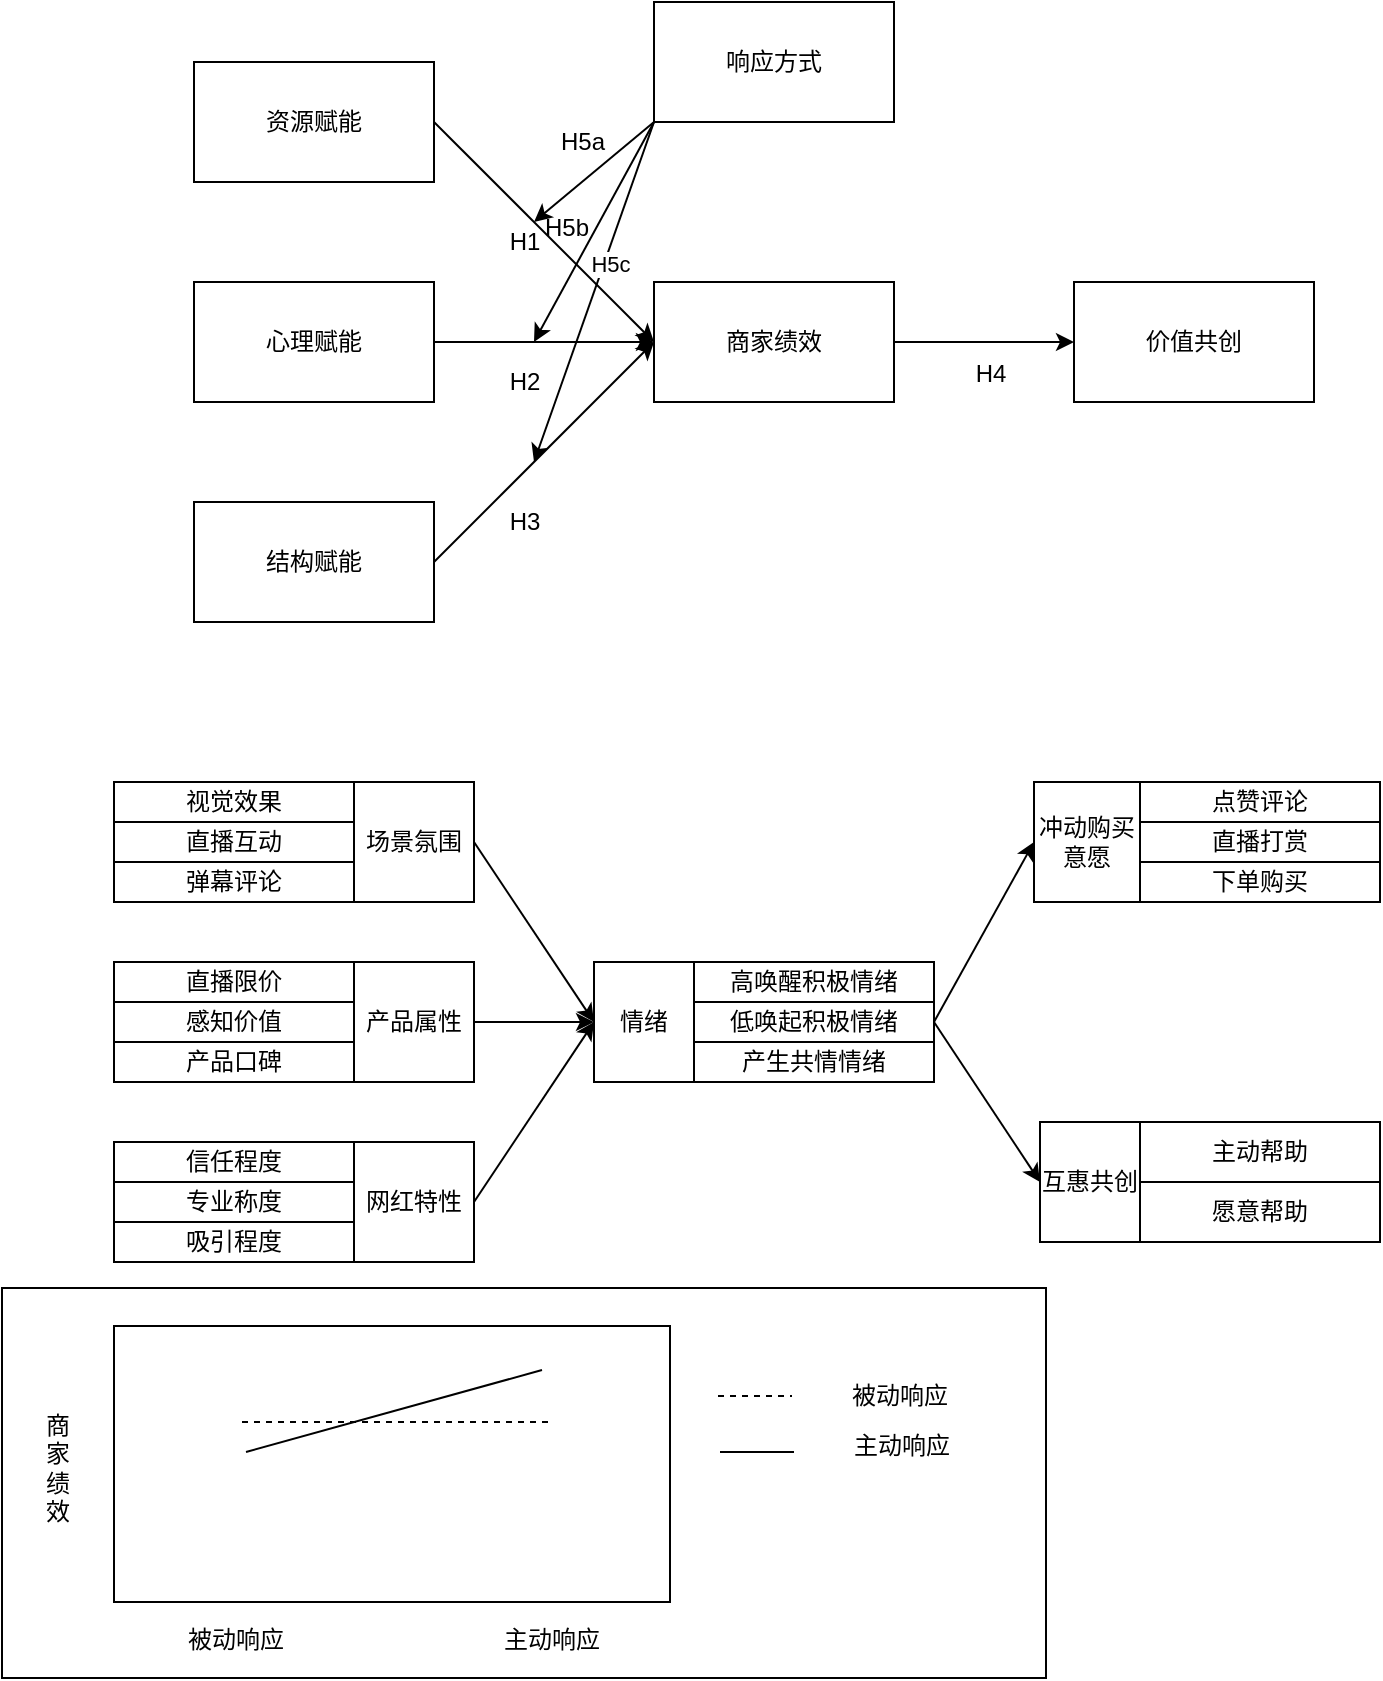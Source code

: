 <mxfile version="13.0.9" type="github">
  <diagram id="GDUr77yGjkfg1sBR5e3p" name="Page-1">
    <mxGraphModel dx="1037" dy="588" grid="0" gridSize="10" guides="1" tooltips="1" connect="1" arrows="1" fold="1" page="1" pageScale="1" pageWidth="827" pageHeight="1169" math="0" shadow="0">
      <root>
        <mxCell id="0" />
        <mxCell id="1" parent="0" />
        <mxCell id="-cZGvEiwD8rviWpvyMt--16" value="" style="rounded=0;whiteSpace=wrap;html=1;" vertex="1" parent="1">
          <mxGeometry x="64" y="793" width="522" height="195" as="geometry" />
        </mxCell>
        <mxCell id="-cZGvEiwD8rviWpvyMt--17" value="" style="rounded=0;whiteSpace=wrap;html=1;" vertex="1" parent="1">
          <mxGeometry x="120" y="812" width="278" height="138" as="geometry" />
        </mxCell>
        <mxCell id="rvGTaUA01hD-SUWbWmu1-10" style="edgeStyle=none;rounded=0;orthogonalLoop=1;jettySize=auto;html=1;exitX=1;exitY=0.5;exitDx=0;exitDy=0;entryX=0;entryY=0.5;entryDx=0;entryDy=0;" parent="1" source="rvGTaUA01hD-SUWbWmu1-1" target="rvGTaUA01hD-SUWbWmu1-5" edge="1">
          <mxGeometry relative="1" as="geometry" />
        </mxCell>
        <mxCell id="rvGTaUA01hD-SUWbWmu1-1" value="资源赋能" style="rounded=0;whiteSpace=wrap;html=1;" parent="1" vertex="1">
          <mxGeometry x="160" y="180" width="120" height="60" as="geometry" />
        </mxCell>
        <mxCell id="rvGTaUA01hD-SUWbWmu1-11" style="edgeStyle=none;rounded=0;orthogonalLoop=1;jettySize=auto;html=1;exitX=1;exitY=0.5;exitDx=0;exitDy=0;" parent="1" source="rvGTaUA01hD-SUWbWmu1-2" edge="1">
          <mxGeometry relative="1" as="geometry">
            <mxPoint x="390" y="320" as="targetPoint" />
          </mxGeometry>
        </mxCell>
        <mxCell id="rvGTaUA01hD-SUWbWmu1-2" value="心理赋能" style="rounded=0;whiteSpace=wrap;html=1;" parent="1" vertex="1">
          <mxGeometry x="160" y="290" width="120" height="60" as="geometry" />
        </mxCell>
        <mxCell id="rvGTaUA01hD-SUWbWmu1-12" style="edgeStyle=none;rounded=0;orthogonalLoop=1;jettySize=auto;html=1;exitX=1;exitY=0.5;exitDx=0;exitDy=0;" parent="1" source="rvGTaUA01hD-SUWbWmu1-3" edge="1">
          <mxGeometry relative="1" as="geometry">
            <mxPoint x="390" y="320" as="targetPoint" />
          </mxGeometry>
        </mxCell>
        <mxCell id="rvGTaUA01hD-SUWbWmu1-3" value="结构赋能" style="rounded=0;whiteSpace=wrap;html=1;" parent="1" vertex="1">
          <mxGeometry x="160" y="400" width="120" height="60" as="geometry" />
        </mxCell>
        <mxCell id="rvGTaUA01hD-SUWbWmu1-14" style="edgeStyle=none;rounded=0;orthogonalLoop=1;jettySize=auto;html=1;exitX=0;exitY=1;exitDx=0;exitDy=0;" parent="1" source="rvGTaUA01hD-SUWbWmu1-4" edge="1">
          <mxGeometry relative="1" as="geometry">
            <mxPoint x="330" y="260" as="targetPoint" />
          </mxGeometry>
        </mxCell>
        <mxCell id="rvGTaUA01hD-SUWbWmu1-15" style="edgeStyle=none;rounded=0;orthogonalLoop=1;jettySize=auto;html=1;exitX=0;exitY=1;exitDx=0;exitDy=0;" parent="1" source="rvGTaUA01hD-SUWbWmu1-4" edge="1">
          <mxGeometry relative="1" as="geometry">
            <mxPoint x="330" y="320" as="targetPoint" />
          </mxGeometry>
        </mxCell>
        <mxCell id="rvGTaUA01hD-SUWbWmu1-16" style="edgeStyle=none;rounded=0;orthogonalLoop=1;jettySize=auto;html=1;exitX=0;exitY=1;exitDx=0;exitDy=0;" parent="1" source="rvGTaUA01hD-SUWbWmu1-4" edge="1">
          <mxGeometry relative="1" as="geometry">
            <mxPoint x="330" y="380" as="targetPoint" />
          </mxGeometry>
        </mxCell>
        <mxCell id="rvGTaUA01hD-SUWbWmu1-26" value="H5c" style="edgeLabel;html=1;align=center;verticalAlign=middle;resizable=0;points=[];" parent="rvGTaUA01hD-SUWbWmu1-16" vertex="1" connectable="0">
          <mxGeometry x="-0.18" y="3" relative="1" as="geometry">
            <mxPoint as="offset" />
          </mxGeometry>
        </mxCell>
        <mxCell id="rvGTaUA01hD-SUWbWmu1-4" value="响应方式" style="rounded=0;whiteSpace=wrap;html=1;" parent="1" vertex="1">
          <mxGeometry x="390" y="150" width="120" height="60" as="geometry" />
        </mxCell>
        <mxCell id="rvGTaUA01hD-SUWbWmu1-13" style="edgeStyle=none;rounded=0;orthogonalLoop=1;jettySize=auto;html=1;exitX=1;exitY=0.5;exitDx=0;exitDy=0;entryX=0;entryY=0.5;entryDx=0;entryDy=0;" parent="1" source="rvGTaUA01hD-SUWbWmu1-5" target="rvGTaUA01hD-SUWbWmu1-6" edge="1">
          <mxGeometry relative="1" as="geometry" />
        </mxCell>
        <mxCell id="rvGTaUA01hD-SUWbWmu1-5" value="商家绩效" style="rounded=0;whiteSpace=wrap;html=1;" parent="1" vertex="1">
          <mxGeometry x="390" y="290" width="120" height="60" as="geometry" />
        </mxCell>
        <mxCell id="rvGTaUA01hD-SUWbWmu1-6" value="价值共创" style="rounded=0;whiteSpace=wrap;html=1;" parent="1" vertex="1">
          <mxGeometry x="600" y="290" width="120" height="60" as="geometry" />
        </mxCell>
        <mxCell id="rvGTaUA01hD-SUWbWmu1-17" value="H1" style="text;html=1;align=center;verticalAlign=middle;resizable=0;points=[];autosize=1;" parent="1" vertex="1">
          <mxGeometry x="310" y="260" width="30" height="20" as="geometry" />
        </mxCell>
        <mxCell id="rvGTaUA01hD-SUWbWmu1-18" value="H2" style="text;html=1;align=center;verticalAlign=middle;resizable=0;points=[];autosize=1;" parent="1" vertex="1">
          <mxGeometry x="310" y="330" width="30" height="20" as="geometry" />
        </mxCell>
        <mxCell id="rvGTaUA01hD-SUWbWmu1-22" value="H3" style="text;html=1;align=center;verticalAlign=middle;resizable=0;points=[];autosize=1;" parent="1" vertex="1">
          <mxGeometry x="310" y="400" width="30" height="20" as="geometry" />
        </mxCell>
        <mxCell id="rvGTaUA01hD-SUWbWmu1-23" value="H4" style="text;html=1;align=center;verticalAlign=middle;resizable=0;points=[];autosize=1;" parent="1" vertex="1">
          <mxGeometry x="543" y="326" width="30" height="20" as="geometry" />
        </mxCell>
        <mxCell id="rvGTaUA01hD-SUWbWmu1-24" value="H5a" style="text;html=1;align=center;verticalAlign=middle;resizable=0;points=[];autosize=1;" parent="1" vertex="1">
          <mxGeometry x="334" y="210" width="40" height="20" as="geometry" />
        </mxCell>
        <mxCell id="rvGTaUA01hD-SUWbWmu1-25" value="H5b" style="text;html=1;align=center;verticalAlign=middle;resizable=0;points=[];autosize=1;" parent="1" vertex="1">
          <mxGeometry x="326" y="253" width="40" height="20" as="geometry" />
        </mxCell>
        <mxCell id="rvGTaUA01hD-SUWbWmu1-64" style="edgeStyle=none;rounded=0;orthogonalLoop=1;jettySize=auto;html=1;exitX=1;exitY=0.5;exitDx=0;exitDy=0;entryX=0;entryY=0.5;entryDx=0;entryDy=0;" parent="1" source="rvGTaUA01hD-SUWbWmu1-27" target="rvGTaUA01hD-SUWbWmu1-37" edge="1">
          <mxGeometry relative="1" as="geometry" />
        </mxCell>
        <mxCell id="rvGTaUA01hD-SUWbWmu1-27" value="场景氛围" style="rounded=0;whiteSpace=wrap;html=1;" parent="1" vertex="1">
          <mxGeometry x="240" y="540" width="60" height="60" as="geometry" />
        </mxCell>
        <mxCell id="rvGTaUA01hD-SUWbWmu1-28" value="视觉效果" style="rounded=0;whiteSpace=wrap;html=1;" parent="1" vertex="1">
          <mxGeometry x="120" y="540" width="120" height="20" as="geometry" />
        </mxCell>
        <mxCell id="rvGTaUA01hD-SUWbWmu1-31" value="直播互动" style="rounded=0;whiteSpace=wrap;html=1;" parent="1" vertex="1">
          <mxGeometry x="120" y="560" width="120" height="20" as="geometry" />
        </mxCell>
        <mxCell id="rvGTaUA01hD-SUWbWmu1-35" value="冲动购买意愿" style="rounded=0;whiteSpace=wrap;html=1;" parent="1" vertex="1">
          <mxGeometry x="580" y="540" width="53" height="60" as="geometry" />
        </mxCell>
        <mxCell id="rvGTaUA01hD-SUWbWmu1-37" value="情绪" style="rounded=0;whiteSpace=wrap;html=1;" parent="1" vertex="1">
          <mxGeometry x="360" y="630" width="50" height="60" as="geometry" />
        </mxCell>
        <mxCell id="rvGTaUA01hD-SUWbWmu1-39" value="产生共情情绪" style="rounded=0;whiteSpace=wrap;html=1;" parent="1" vertex="1">
          <mxGeometry x="410" y="670" width="120" height="20" as="geometry" />
        </mxCell>
        <mxCell id="rvGTaUA01hD-SUWbWmu1-65" style="edgeStyle=none;rounded=0;orthogonalLoop=1;jettySize=auto;html=1;exitX=1;exitY=0.5;exitDx=0;exitDy=0;" parent="1" source="rvGTaUA01hD-SUWbWmu1-42" edge="1">
          <mxGeometry relative="1" as="geometry">
            <mxPoint x="360" y="660" as="targetPoint" />
          </mxGeometry>
        </mxCell>
        <mxCell id="rvGTaUA01hD-SUWbWmu1-42" value="产品属性" style="rounded=0;whiteSpace=wrap;html=1;" parent="1" vertex="1">
          <mxGeometry x="240" y="630" width="60" height="60" as="geometry" />
        </mxCell>
        <mxCell id="rvGTaUA01hD-SUWbWmu1-44" value="直播限价" style="rounded=0;whiteSpace=wrap;html=1;" parent="1" vertex="1">
          <mxGeometry x="120" y="630" width="120" height="20" as="geometry" />
        </mxCell>
        <mxCell id="rvGTaUA01hD-SUWbWmu1-46" value="高唤醒积极情绪" style="rounded=0;whiteSpace=wrap;html=1;" parent="1" vertex="1">
          <mxGeometry x="410" y="630" width="120" height="20" as="geometry" />
        </mxCell>
        <mxCell id="rvGTaUA01hD-SUWbWmu1-47" value="互惠共创" style="rounded=0;whiteSpace=wrap;html=1;" parent="1" vertex="1">
          <mxGeometry x="583" y="710" width="50" height="60" as="geometry" />
        </mxCell>
        <mxCell id="rvGTaUA01hD-SUWbWmu1-67" style="edgeStyle=none;rounded=0;orthogonalLoop=1;jettySize=auto;html=1;exitX=1;exitY=0.5;exitDx=0;exitDy=0;entryX=0;entryY=0.5;entryDx=0;entryDy=0;" parent="1" source="rvGTaUA01hD-SUWbWmu1-48" target="rvGTaUA01hD-SUWbWmu1-35" edge="1">
          <mxGeometry relative="1" as="geometry" />
        </mxCell>
        <mxCell id="rvGTaUA01hD-SUWbWmu1-68" style="edgeStyle=none;rounded=0;orthogonalLoop=1;jettySize=auto;html=1;exitX=1;exitY=0.5;exitDx=0;exitDy=0;entryX=0;entryY=0.5;entryDx=0;entryDy=0;" parent="1" source="rvGTaUA01hD-SUWbWmu1-48" target="rvGTaUA01hD-SUWbWmu1-47" edge="1">
          <mxGeometry relative="1" as="geometry" />
        </mxCell>
        <mxCell id="rvGTaUA01hD-SUWbWmu1-48" value="低唤起积极情绪" style="rounded=0;whiteSpace=wrap;html=1;" parent="1" vertex="1">
          <mxGeometry x="410" y="650" width="120" height="20" as="geometry" />
        </mxCell>
        <mxCell id="rvGTaUA01hD-SUWbWmu1-50" value="产品口碑" style="rounded=0;whiteSpace=wrap;html=1;" parent="1" vertex="1">
          <mxGeometry x="120" y="670" width="120" height="20" as="geometry" />
        </mxCell>
        <mxCell id="rvGTaUA01hD-SUWbWmu1-66" style="edgeStyle=none;rounded=0;orthogonalLoop=1;jettySize=auto;html=1;exitX=1;exitY=0.5;exitDx=0;exitDy=0;" parent="1" source="rvGTaUA01hD-SUWbWmu1-51" edge="1">
          <mxGeometry relative="1" as="geometry">
            <mxPoint x="360" y="660" as="targetPoint" />
          </mxGeometry>
        </mxCell>
        <mxCell id="rvGTaUA01hD-SUWbWmu1-51" value="网红特性" style="rounded=0;whiteSpace=wrap;html=1;" parent="1" vertex="1">
          <mxGeometry x="240" y="720" width="60" height="60" as="geometry" />
        </mxCell>
        <mxCell id="rvGTaUA01hD-SUWbWmu1-52" value="感知价值" style="rounded=0;whiteSpace=wrap;html=1;" parent="1" vertex="1">
          <mxGeometry x="120" y="650" width="120" height="20" as="geometry" />
        </mxCell>
        <mxCell id="rvGTaUA01hD-SUWbWmu1-53" value="信任程度" style="rounded=0;whiteSpace=wrap;html=1;" parent="1" vertex="1">
          <mxGeometry x="120" y="720" width="120" height="20" as="geometry" />
        </mxCell>
        <mxCell id="rvGTaUA01hD-SUWbWmu1-54" value="吸引程度" style="rounded=0;whiteSpace=wrap;html=1;" parent="1" vertex="1">
          <mxGeometry x="120" y="760" width="120" height="20" as="geometry" />
        </mxCell>
        <mxCell id="rvGTaUA01hD-SUWbWmu1-55" value="专业称度" style="rounded=0;whiteSpace=wrap;html=1;" parent="1" vertex="1">
          <mxGeometry x="120" y="740" width="120" height="20" as="geometry" />
        </mxCell>
        <mxCell id="rvGTaUA01hD-SUWbWmu1-56" value="主动帮助" style="rounded=0;whiteSpace=wrap;html=1;" parent="1" vertex="1">
          <mxGeometry x="633" y="710" width="120" height="30" as="geometry" />
        </mxCell>
        <mxCell id="rvGTaUA01hD-SUWbWmu1-58" value="愿意帮助" style="rounded=0;whiteSpace=wrap;html=1;" parent="1" vertex="1">
          <mxGeometry x="633" y="740" width="120" height="30" as="geometry" />
        </mxCell>
        <mxCell id="rvGTaUA01hD-SUWbWmu1-60" value="点赞评论" style="rounded=0;whiteSpace=wrap;html=1;" parent="1" vertex="1">
          <mxGeometry x="633" y="540" width="120" height="20" as="geometry" />
        </mxCell>
        <mxCell id="rvGTaUA01hD-SUWbWmu1-61" value="下单购买" style="rounded=0;whiteSpace=wrap;html=1;" parent="1" vertex="1">
          <mxGeometry x="633" y="580" width="120" height="20" as="geometry" />
        </mxCell>
        <mxCell id="rvGTaUA01hD-SUWbWmu1-62" value="直播打赏" style="rounded=0;whiteSpace=wrap;html=1;" parent="1" vertex="1">
          <mxGeometry x="633" y="560" width="120" height="20" as="geometry" />
        </mxCell>
        <mxCell id="rvGTaUA01hD-SUWbWmu1-63" value="弹幕评论" style="rounded=0;whiteSpace=wrap;html=1;" parent="1" vertex="1">
          <mxGeometry x="120" y="580" width="120" height="20" as="geometry" />
        </mxCell>
        <mxCell id="-cZGvEiwD8rviWpvyMt--2" value="被动响应" style="rounded=0;whiteSpace=wrap;html=1;strokeColor=none;" vertex="1" parent="1">
          <mxGeometry x="113" y="958" width="136" height="22" as="geometry" />
        </mxCell>
        <mxCell id="-cZGvEiwD8rviWpvyMt--3" value="主动响应" style="rounded=0;whiteSpace=wrap;html=1;strokeColor=none;" vertex="1" parent="1">
          <mxGeometry x="271" y="958" width="136" height="22" as="geometry" />
        </mxCell>
        <mxCell id="-cZGvEiwD8rviWpvyMt--4" value="主动响应" style="rounded=0;whiteSpace=wrap;html=1;strokeColor=none;" vertex="1" parent="1">
          <mxGeometry x="463" y="861" width="102" height="22" as="geometry" />
        </mxCell>
        <mxCell id="-cZGvEiwD8rviWpvyMt--5" value="被动响应" style="rounded=0;whiteSpace=wrap;html=1;strokeColor=none;" vertex="1" parent="1">
          <mxGeometry x="461" y="836" width="104" height="22" as="geometry" />
        </mxCell>
        <mxCell id="-cZGvEiwD8rviWpvyMt--6" value="商家绩效" style="rounded=0;whiteSpace=wrap;html=1;strokeColor=none;" vertex="1" parent="1">
          <mxGeometry x="83" y="831" width="18" height="104" as="geometry" />
        </mxCell>
        <mxCell id="-cZGvEiwD8rviWpvyMt--9" value="" style="endArrow=none;dashed=1;html=1;" edge="1" parent="1">
          <mxGeometry width="50" height="50" relative="1" as="geometry">
            <mxPoint x="422" y="847" as="sourcePoint" />
            <mxPoint x="459" y="847" as="targetPoint" />
          </mxGeometry>
        </mxCell>
        <mxCell id="-cZGvEiwD8rviWpvyMt--12" value="" style="endArrow=none;dashed=1;html=1;" edge="1" parent="1">
          <mxGeometry width="50" height="50" relative="1" as="geometry">
            <mxPoint x="184" y="860" as="sourcePoint" />
            <mxPoint x="338" y="860" as="targetPoint" />
          </mxGeometry>
        </mxCell>
        <mxCell id="-cZGvEiwD8rviWpvyMt--13" value="" style="endArrow=none;html=1;" edge="1" parent="1">
          <mxGeometry width="50" height="50" relative="1" as="geometry">
            <mxPoint x="186" y="875" as="sourcePoint" />
            <mxPoint x="334" y="834" as="targetPoint" />
          </mxGeometry>
        </mxCell>
        <mxCell id="-cZGvEiwD8rviWpvyMt--15" value="" style="endArrow=none;html=1;" edge="1" parent="1">
          <mxGeometry width="50" height="50" relative="1" as="geometry">
            <mxPoint x="423" y="875" as="sourcePoint" />
            <mxPoint x="460" y="875" as="targetPoint" />
          </mxGeometry>
        </mxCell>
      </root>
    </mxGraphModel>
  </diagram>
</mxfile>
